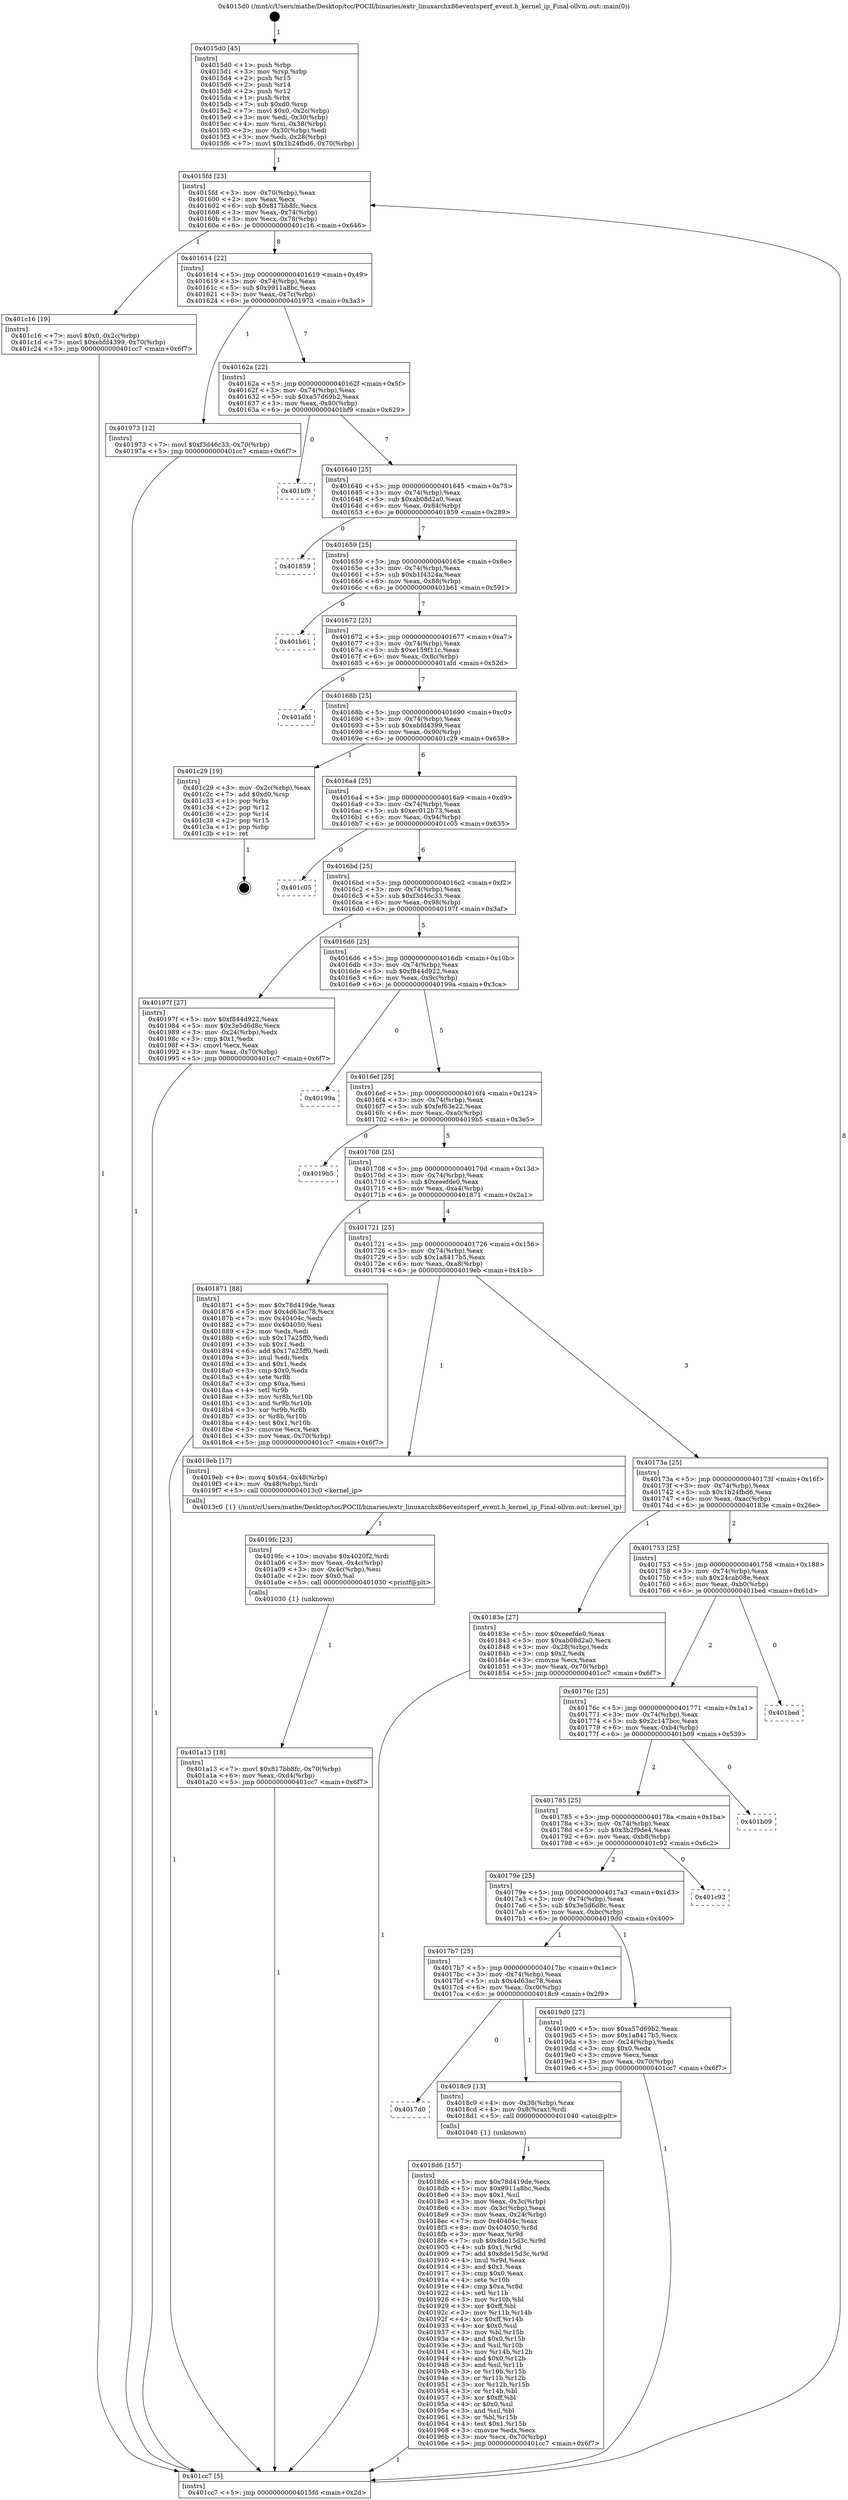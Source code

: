 digraph "0x4015d0" {
  label = "0x4015d0 (/mnt/c/Users/mathe/Desktop/tcc/POCII/binaries/extr_linuxarchx86eventsperf_event.h_kernel_ip_Final-ollvm.out::main(0))"
  labelloc = "t"
  node[shape=record]

  Entry [label="",width=0.3,height=0.3,shape=circle,fillcolor=black,style=filled]
  "0x4015fd" [label="{
     0x4015fd [23]\l
     | [instrs]\l
     &nbsp;&nbsp;0x4015fd \<+3\>: mov -0x70(%rbp),%eax\l
     &nbsp;&nbsp;0x401600 \<+2\>: mov %eax,%ecx\l
     &nbsp;&nbsp;0x401602 \<+6\>: sub $0x817bb8fc,%ecx\l
     &nbsp;&nbsp;0x401608 \<+3\>: mov %eax,-0x74(%rbp)\l
     &nbsp;&nbsp;0x40160b \<+3\>: mov %ecx,-0x78(%rbp)\l
     &nbsp;&nbsp;0x40160e \<+6\>: je 0000000000401c16 \<main+0x646\>\l
  }"]
  "0x401c16" [label="{
     0x401c16 [19]\l
     | [instrs]\l
     &nbsp;&nbsp;0x401c16 \<+7\>: movl $0x0,-0x2c(%rbp)\l
     &nbsp;&nbsp;0x401c1d \<+7\>: movl $0xebfd4399,-0x70(%rbp)\l
     &nbsp;&nbsp;0x401c24 \<+5\>: jmp 0000000000401cc7 \<main+0x6f7\>\l
  }"]
  "0x401614" [label="{
     0x401614 [22]\l
     | [instrs]\l
     &nbsp;&nbsp;0x401614 \<+5\>: jmp 0000000000401619 \<main+0x49\>\l
     &nbsp;&nbsp;0x401619 \<+3\>: mov -0x74(%rbp),%eax\l
     &nbsp;&nbsp;0x40161c \<+5\>: sub $0x9911a8bc,%eax\l
     &nbsp;&nbsp;0x401621 \<+3\>: mov %eax,-0x7c(%rbp)\l
     &nbsp;&nbsp;0x401624 \<+6\>: je 0000000000401973 \<main+0x3a3\>\l
  }"]
  Exit [label="",width=0.3,height=0.3,shape=circle,fillcolor=black,style=filled,peripheries=2]
  "0x401973" [label="{
     0x401973 [12]\l
     | [instrs]\l
     &nbsp;&nbsp;0x401973 \<+7\>: movl $0xf3d46c33,-0x70(%rbp)\l
     &nbsp;&nbsp;0x40197a \<+5\>: jmp 0000000000401cc7 \<main+0x6f7\>\l
  }"]
  "0x40162a" [label="{
     0x40162a [22]\l
     | [instrs]\l
     &nbsp;&nbsp;0x40162a \<+5\>: jmp 000000000040162f \<main+0x5f\>\l
     &nbsp;&nbsp;0x40162f \<+3\>: mov -0x74(%rbp),%eax\l
     &nbsp;&nbsp;0x401632 \<+5\>: sub $0xa57d69b2,%eax\l
     &nbsp;&nbsp;0x401637 \<+3\>: mov %eax,-0x80(%rbp)\l
     &nbsp;&nbsp;0x40163a \<+6\>: je 0000000000401bf9 \<main+0x629\>\l
  }"]
  "0x401a13" [label="{
     0x401a13 [18]\l
     | [instrs]\l
     &nbsp;&nbsp;0x401a13 \<+7\>: movl $0x817bb8fc,-0x70(%rbp)\l
     &nbsp;&nbsp;0x401a1a \<+6\>: mov %eax,-0xd4(%rbp)\l
     &nbsp;&nbsp;0x401a20 \<+5\>: jmp 0000000000401cc7 \<main+0x6f7\>\l
  }"]
  "0x401bf9" [label="{
     0x401bf9\l
  }", style=dashed]
  "0x401640" [label="{
     0x401640 [25]\l
     | [instrs]\l
     &nbsp;&nbsp;0x401640 \<+5\>: jmp 0000000000401645 \<main+0x75\>\l
     &nbsp;&nbsp;0x401645 \<+3\>: mov -0x74(%rbp),%eax\l
     &nbsp;&nbsp;0x401648 \<+5\>: sub $0xab08d2a0,%eax\l
     &nbsp;&nbsp;0x40164d \<+6\>: mov %eax,-0x84(%rbp)\l
     &nbsp;&nbsp;0x401653 \<+6\>: je 0000000000401859 \<main+0x289\>\l
  }"]
  "0x4019fc" [label="{
     0x4019fc [23]\l
     | [instrs]\l
     &nbsp;&nbsp;0x4019fc \<+10\>: movabs $0x4020f2,%rdi\l
     &nbsp;&nbsp;0x401a06 \<+3\>: mov %eax,-0x4c(%rbp)\l
     &nbsp;&nbsp;0x401a09 \<+3\>: mov -0x4c(%rbp),%esi\l
     &nbsp;&nbsp;0x401a0c \<+2\>: mov $0x0,%al\l
     &nbsp;&nbsp;0x401a0e \<+5\>: call 0000000000401030 \<printf@plt\>\l
     | [calls]\l
     &nbsp;&nbsp;0x401030 \{1\} (unknown)\l
  }"]
  "0x401859" [label="{
     0x401859\l
  }", style=dashed]
  "0x401659" [label="{
     0x401659 [25]\l
     | [instrs]\l
     &nbsp;&nbsp;0x401659 \<+5\>: jmp 000000000040165e \<main+0x8e\>\l
     &nbsp;&nbsp;0x40165e \<+3\>: mov -0x74(%rbp),%eax\l
     &nbsp;&nbsp;0x401661 \<+5\>: sub $0xb1f4324a,%eax\l
     &nbsp;&nbsp;0x401666 \<+6\>: mov %eax,-0x88(%rbp)\l
     &nbsp;&nbsp;0x40166c \<+6\>: je 0000000000401b61 \<main+0x591\>\l
  }"]
  "0x4018d6" [label="{
     0x4018d6 [157]\l
     | [instrs]\l
     &nbsp;&nbsp;0x4018d6 \<+5\>: mov $0x78d419de,%ecx\l
     &nbsp;&nbsp;0x4018db \<+5\>: mov $0x9911a8bc,%edx\l
     &nbsp;&nbsp;0x4018e0 \<+3\>: mov $0x1,%sil\l
     &nbsp;&nbsp;0x4018e3 \<+3\>: mov %eax,-0x3c(%rbp)\l
     &nbsp;&nbsp;0x4018e6 \<+3\>: mov -0x3c(%rbp),%eax\l
     &nbsp;&nbsp;0x4018e9 \<+3\>: mov %eax,-0x24(%rbp)\l
     &nbsp;&nbsp;0x4018ec \<+7\>: mov 0x40404c,%eax\l
     &nbsp;&nbsp;0x4018f3 \<+8\>: mov 0x404050,%r8d\l
     &nbsp;&nbsp;0x4018fb \<+3\>: mov %eax,%r9d\l
     &nbsp;&nbsp;0x4018fe \<+7\>: sub $0x8de15d3c,%r9d\l
     &nbsp;&nbsp;0x401905 \<+4\>: sub $0x1,%r9d\l
     &nbsp;&nbsp;0x401909 \<+7\>: add $0x8de15d3c,%r9d\l
     &nbsp;&nbsp;0x401910 \<+4\>: imul %r9d,%eax\l
     &nbsp;&nbsp;0x401914 \<+3\>: and $0x1,%eax\l
     &nbsp;&nbsp;0x401917 \<+3\>: cmp $0x0,%eax\l
     &nbsp;&nbsp;0x40191a \<+4\>: sete %r10b\l
     &nbsp;&nbsp;0x40191e \<+4\>: cmp $0xa,%r8d\l
     &nbsp;&nbsp;0x401922 \<+4\>: setl %r11b\l
     &nbsp;&nbsp;0x401926 \<+3\>: mov %r10b,%bl\l
     &nbsp;&nbsp;0x401929 \<+3\>: xor $0xff,%bl\l
     &nbsp;&nbsp;0x40192c \<+3\>: mov %r11b,%r14b\l
     &nbsp;&nbsp;0x40192f \<+4\>: xor $0xff,%r14b\l
     &nbsp;&nbsp;0x401933 \<+4\>: xor $0x0,%sil\l
     &nbsp;&nbsp;0x401937 \<+3\>: mov %bl,%r15b\l
     &nbsp;&nbsp;0x40193a \<+4\>: and $0x0,%r15b\l
     &nbsp;&nbsp;0x40193e \<+3\>: and %sil,%r10b\l
     &nbsp;&nbsp;0x401941 \<+3\>: mov %r14b,%r12b\l
     &nbsp;&nbsp;0x401944 \<+4\>: and $0x0,%r12b\l
     &nbsp;&nbsp;0x401948 \<+3\>: and %sil,%r11b\l
     &nbsp;&nbsp;0x40194b \<+3\>: or %r10b,%r15b\l
     &nbsp;&nbsp;0x40194e \<+3\>: or %r11b,%r12b\l
     &nbsp;&nbsp;0x401951 \<+3\>: xor %r12b,%r15b\l
     &nbsp;&nbsp;0x401954 \<+3\>: or %r14b,%bl\l
     &nbsp;&nbsp;0x401957 \<+3\>: xor $0xff,%bl\l
     &nbsp;&nbsp;0x40195a \<+4\>: or $0x0,%sil\l
     &nbsp;&nbsp;0x40195e \<+3\>: and %sil,%bl\l
     &nbsp;&nbsp;0x401961 \<+3\>: or %bl,%r15b\l
     &nbsp;&nbsp;0x401964 \<+4\>: test $0x1,%r15b\l
     &nbsp;&nbsp;0x401968 \<+3\>: cmovne %edx,%ecx\l
     &nbsp;&nbsp;0x40196b \<+3\>: mov %ecx,-0x70(%rbp)\l
     &nbsp;&nbsp;0x40196e \<+5\>: jmp 0000000000401cc7 \<main+0x6f7\>\l
  }"]
  "0x401b61" [label="{
     0x401b61\l
  }", style=dashed]
  "0x401672" [label="{
     0x401672 [25]\l
     | [instrs]\l
     &nbsp;&nbsp;0x401672 \<+5\>: jmp 0000000000401677 \<main+0xa7\>\l
     &nbsp;&nbsp;0x401677 \<+3\>: mov -0x74(%rbp),%eax\l
     &nbsp;&nbsp;0x40167a \<+5\>: sub $0xe159f11c,%eax\l
     &nbsp;&nbsp;0x40167f \<+6\>: mov %eax,-0x8c(%rbp)\l
     &nbsp;&nbsp;0x401685 \<+6\>: je 0000000000401afd \<main+0x52d\>\l
  }"]
  "0x4017d0" [label="{
     0x4017d0\l
  }", style=dashed]
  "0x401afd" [label="{
     0x401afd\l
  }", style=dashed]
  "0x40168b" [label="{
     0x40168b [25]\l
     | [instrs]\l
     &nbsp;&nbsp;0x40168b \<+5\>: jmp 0000000000401690 \<main+0xc0\>\l
     &nbsp;&nbsp;0x401690 \<+3\>: mov -0x74(%rbp),%eax\l
     &nbsp;&nbsp;0x401693 \<+5\>: sub $0xebfd4399,%eax\l
     &nbsp;&nbsp;0x401698 \<+6\>: mov %eax,-0x90(%rbp)\l
     &nbsp;&nbsp;0x40169e \<+6\>: je 0000000000401c29 \<main+0x659\>\l
  }"]
  "0x4018c9" [label="{
     0x4018c9 [13]\l
     | [instrs]\l
     &nbsp;&nbsp;0x4018c9 \<+4\>: mov -0x38(%rbp),%rax\l
     &nbsp;&nbsp;0x4018cd \<+4\>: mov 0x8(%rax),%rdi\l
     &nbsp;&nbsp;0x4018d1 \<+5\>: call 0000000000401040 \<atoi@plt\>\l
     | [calls]\l
     &nbsp;&nbsp;0x401040 \{1\} (unknown)\l
  }"]
  "0x401c29" [label="{
     0x401c29 [19]\l
     | [instrs]\l
     &nbsp;&nbsp;0x401c29 \<+3\>: mov -0x2c(%rbp),%eax\l
     &nbsp;&nbsp;0x401c2c \<+7\>: add $0xd0,%rsp\l
     &nbsp;&nbsp;0x401c33 \<+1\>: pop %rbx\l
     &nbsp;&nbsp;0x401c34 \<+2\>: pop %r12\l
     &nbsp;&nbsp;0x401c36 \<+2\>: pop %r14\l
     &nbsp;&nbsp;0x401c38 \<+2\>: pop %r15\l
     &nbsp;&nbsp;0x401c3a \<+1\>: pop %rbp\l
     &nbsp;&nbsp;0x401c3b \<+1\>: ret\l
  }"]
  "0x4016a4" [label="{
     0x4016a4 [25]\l
     | [instrs]\l
     &nbsp;&nbsp;0x4016a4 \<+5\>: jmp 00000000004016a9 \<main+0xd9\>\l
     &nbsp;&nbsp;0x4016a9 \<+3\>: mov -0x74(%rbp),%eax\l
     &nbsp;&nbsp;0x4016ac \<+5\>: sub $0xec012b73,%eax\l
     &nbsp;&nbsp;0x4016b1 \<+6\>: mov %eax,-0x94(%rbp)\l
     &nbsp;&nbsp;0x4016b7 \<+6\>: je 0000000000401c05 \<main+0x635\>\l
  }"]
  "0x4017b7" [label="{
     0x4017b7 [25]\l
     | [instrs]\l
     &nbsp;&nbsp;0x4017b7 \<+5\>: jmp 00000000004017bc \<main+0x1ec\>\l
     &nbsp;&nbsp;0x4017bc \<+3\>: mov -0x74(%rbp),%eax\l
     &nbsp;&nbsp;0x4017bf \<+5\>: sub $0x4d63ac78,%eax\l
     &nbsp;&nbsp;0x4017c4 \<+6\>: mov %eax,-0xc0(%rbp)\l
     &nbsp;&nbsp;0x4017ca \<+6\>: je 00000000004018c9 \<main+0x2f9\>\l
  }"]
  "0x401c05" [label="{
     0x401c05\l
  }", style=dashed]
  "0x4016bd" [label="{
     0x4016bd [25]\l
     | [instrs]\l
     &nbsp;&nbsp;0x4016bd \<+5\>: jmp 00000000004016c2 \<main+0xf2\>\l
     &nbsp;&nbsp;0x4016c2 \<+3\>: mov -0x74(%rbp),%eax\l
     &nbsp;&nbsp;0x4016c5 \<+5\>: sub $0xf3d46c33,%eax\l
     &nbsp;&nbsp;0x4016ca \<+6\>: mov %eax,-0x98(%rbp)\l
     &nbsp;&nbsp;0x4016d0 \<+6\>: je 000000000040197f \<main+0x3af\>\l
  }"]
  "0x4019d0" [label="{
     0x4019d0 [27]\l
     | [instrs]\l
     &nbsp;&nbsp;0x4019d0 \<+5\>: mov $0xa57d69b2,%eax\l
     &nbsp;&nbsp;0x4019d5 \<+5\>: mov $0x1a8417b5,%ecx\l
     &nbsp;&nbsp;0x4019da \<+3\>: mov -0x24(%rbp),%edx\l
     &nbsp;&nbsp;0x4019dd \<+3\>: cmp $0x0,%edx\l
     &nbsp;&nbsp;0x4019e0 \<+3\>: cmove %ecx,%eax\l
     &nbsp;&nbsp;0x4019e3 \<+3\>: mov %eax,-0x70(%rbp)\l
     &nbsp;&nbsp;0x4019e6 \<+5\>: jmp 0000000000401cc7 \<main+0x6f7\>\l
  }"]
  "0x40197f" [label="{
     0x40197f [27]\l
     | [instrs]\l
     &nbsp;&nbsp;0x40197f \<+5\>: mov $0xf844d922,%eax\l
     &nbsp;&nbsp;0x401984 \<+5\>: mov $0x3e5d6d8c,%ecx\l
     &nbsp;&nbsp;0x401989 \<+3\>: mov -0x24(%rbp),%edx\l
     &nbsp;&nbsp;0x40198c \<+3\>: cmp $0x1,%edx\l
     &nbsp;&nbsp;0x40198f \<+3\>: cmovl %ecx,%eax\l
     &nbsp;&nbsp;0x401992 \<+3\>: mov %eax,-0x70(%rbp)\l
     &nbsp;&nbsp;0x401995 \<+5\>: jmp 0000000000401cc7 \<main+0x6f7\>\l
  }"]
  "0x4016d6" [label="{
     0x4016d6 [25]\l
     | [instrs]\l
     &nbsp;&nbsp;0x4016d6 \<+5\>: jmp 00000000004016db \<main+0x10b\>\l
     &nbsp;&nbsp;0x4016db \<+3\>: mov -0x74(%rbp),%eax\l
     &nbsp;&nbsp;0x4016de \<+5\>: sub $0xf844d922,%eax\l
     &nbsp;&nbsp;0x4016e3 \<+6\>: mov %eax,-0x9c(%rbp)\l
     &nbsp;&nbsp;0x4016e9 \<+6\>: je 000000000040199a \<main+0x3ca\>\l
  }"]
  "0x40179e" [label="{
     0x40179e [25]\l
     | [instrs]\l
     &nbsp;&nbsp;0x40179e \<+5\>: jmp 00000000004017a3 \<main+0x1d3\>\l
     &nbsp;&nbsp;0x4017a3 \<+3\>: mov -0x74(%rbp),%eax\l
     &nbsp;&nbsp;0x4017a6 \<+5\>: sub $0x3e5d6d8c,%eax\l
     &nbsp;&nbsp;0x4017ab \<+6\>: mov %eax,-0xbc(%rbp)\l
     &nbsp;&nbsp;0x4017b1 \<+6\>: je 00000000004019d0 \<main+0x400\>\l
  }"]
  "0x40199a" [label="{
     0x40199a\l
  }", style=dashed]
  "0x4016ef" [label="{
     0x4016ef [25]\l
     | [instrs]\l
     &nbsp;&nbsp;0x4016ef \<+5\>: jmp 00000000004016f4 \<main+0x124\>\l
     &nbsp;&nbsp;0x4016f4 \<+3\>: mov -0x74(%rbp),%eax\l
     &nbsp;&nbsp;0x4016f7 \<+5\>: sub $0xfef63e22,%eax\l
     &nbsp;&nbsp;0x4016fc \<+6\>: mov %eax,-0xa0(%rbp)\l
     &nbsp;&nbsp;0x401702 \<+6\>: je 00000000004019b5 \<main+0x3e5\>\l
  }"]
  "0x401c92" [label="{
     0x401c92\l
  }", style=dashed]
  "0x4019b5" [label="{
     0x4019b5\l
  }", style=dashed]
  "0x401708" [label="{
     0x401708 [25]\l
     | [instrs]\l
     &nbsp;&nbsp;0x401708 \<+5\>: jmp 000000000040170d \<main+0x13d\>\l
     &nbsp;&nbsp;0x40170d \<+3\>: mov -0x74(%rbp),%eax\l
     &nbsp;&nbsp;0x401710 \<+5\>: sub $0xeeefde0,%eax\l
     &nbsp;&nbsp;0x401715 \<+6\>: mov %eax,-0xa4(%rbp)\l
     &nbsp;&nbsp;0x40171b \<+6\>: je 0000000000401871 \<main+0x2a1\>\l
  }"]
  "0x401785" [label="{
     0x401785 [25]\l
     | [instrs]\l
     &nbsp;&nbsp;0x401785 \<+5\>: jmp 000000000040178a \<main+0x1ba\>\l
     &nbsp;&nbsp;0x40178a \<+3\>: mov -0x74(%rbp),%eax\l
     &nbsp;&nbsp;0x40178d \<+5\>: sub $0x3b2f9de4,%eax\l
     &nbsp;&nbsp;0x401792 \<+6\>: mov %eax,-0xb8(%rbp)\l
     &nbsp;&nbsp;0x401798 \<+6\>: je 0000000000401c92 \<main+0x6c2\>\l
  }"]
  "0x401871" [label="{
     0x401871 [88]\l
     | [instrs]\l
     &nbsp;&nbsp;0x401871 \<+5\>: mov $0x78d419de,%eax\l
     &nbsp;&nbsp;0x401876 \<+5\>: mov $0x4d63ac78,%ecx\l
     &nbsp;&nbsp;0x40187b \<+7\>: mov 0x40404c,%edx\l
     &nbsp;&nbsp;0x401882 \<+7\>: mov 0x404050,%esi\l
     &nbsp;&nbsp;0x401889 \<+2\>: mov %edx,%edi\l
     &nbsp;&nbsp;0x40188b \<+6\>: sub $0x17a25ff0,%edi\l
     &nbsp;&nbsp;0x401891 \<+3\>: sub $0x1,%edi\l
     &nbsp;&nbsp;0x401894 \<+6\>: add $0x17a25ff0,%edi\l
     &nbsp;&nbsp;0x40189a \<+3\>: imul %edi,%edx\l
     &nbsp;&nbsp;0x40189d \<+3\>: and $0x1,%edx\l
     &nbsp;&nbsp;0x4018a0 \<+3\>: cmp $0x0,%edx\l
     &nbsp;&nbsp;0x4018a3 \<+4\>: sete %r8b\l
     &nbsp;&nbsp;0x4018a7 \<+3\>: cmp $0xa,%esi\l
     &nbsp;&nbsp;0x4018aa \<+4\>: setl %r9b\l
     &nbsp;&nbsp;0x4018ae \<+3\>: mov %r8b,%r10b\l
     &nbsp;&nbsp;0x4018b1 \<+3\>: and %r9b,%r10b\l
     &nbsp;&nbsp;0x4018b4 \<+3\>: xor %r9b,%r8b\l
     &nbsp;&nbsp;0x4018b7 \<+3\>: or %r8b,%r10b\l
     &nbsp;&nbsp;0x4018ba \<+4\>: test $0x1,%r10b\l
     &nbsp;&nbsp;0x4018be \<+3\>: cmovne %ecx,%eax\l
     &nbsp;&nbsp;0x4018c1 \<+3\>: mov %eax,-0x70(%rbp)\l
     &nbsp;&nbsp;0x4018c4 \<+5\>: jmp 0000000000401cc7 \<main+0x6f7\>\l
  }"]
  "0x401721" [label="{
     0x401721 [25]\l
     | [instrs]\l
     &nbsp;&nbsp;0x401721 \<+5\>: jmp 0000000000401726 \<main+0x156\>\l
     &nbsp;&nbsp;0x401726 \<+3\>: mov -0x74(%rbp),%eax\l
     &nbsp;&nbsp;0x401729 \<+5\>: sub $0x1a8417b5,%eax\l
     &nbsp;&nbsp;0x40172e \<+6\>: mov %eax,-0xa8(%rbp)\l
     &nbsp;&nbsp;0x401734 \<+6\>: je 00000000004019eb \<main+0x41b\>\l
  }"]
  "0x401b09" [label="{
     0x401b09\l
  }", style=dashed]
  "0x4019eb" [label="{
     0x4019eb [17]\l
     | [instrs]\l
     &nbsp;&nbsp;0x4019eb \<+8\>: movq $0x64,-0x48(%rbp)\l
     &nbsp;&nbsp;0x4019f3 \<+4\>: mov -0x48(%rbp),%rdi\l
     &nbsp;&nbsp;0x4019f7 \<+5\>: call 00000000004013c0 \<kernel_ip\>\l
     | [calls]\l
     &nbsp;&nbsp;0x4013c0 \{1\} (/mnt/c/Users/mathe/Desktop/tcc/POCII/binaries/extr_linuxarchx86eventsperf_event.h_kernel_ip_Final-ollvm.out::kernel_ip)\l
  }"]
  "0x40173a" [label="{
     0x40173a [25]\l
     | [instrs]\l
     &nbsp;&nbsp;0x40173a \<+5\>: jmp 000000000040173f \<main+0x16f\>\l
     &nbsp;&nbsp;0x40173f \<+3\>: mov -0x74(%rbp),%eax\l
     &nbsp;&nbsp;0x401742 \<+5\>: sub $0x1b24fbd6,%eax\l
     &nbsp;&nbsp;0x401747 \<+6\>: mov %eax,-0xac(%rbp)\l
     &nbsp;&nbsp;0x40174d \<+6\>: je 000000000040183e \<main+0x26e\>\l
  }"]
  "0x40176c" [label="{
     0x40176c [25]\l
     | [instrs]\l
     &nbsp;&nbsp;0x40176c \<+5\>: jmp 0000000000401771 \<main+0x1a1\>\l
     &nbsp;&nbsp;0x401771 \<+3\>: mov -0x74(%rbp),%eax\l
     &nbsp;&nbsp;0x401774 \<+5\>: sub $0x2c147bcc,%eax\l
     &nbsp;&nbsp;0x401779 \<+6\>: mov %eax,-0xb4(%rbp)\l
     &nbsp;&nbsp;0x40177f \<+6\>: je 0000000000401b09 \<main+0x539\>\l
  }"]
  "0x40183e" [label="{
     0x40183e [27]\l
     | [instrs]\l
     &nbsp;&nbsp;0x40183e \<+5\>: mov $0xeeefde0,%eax\l
     &nbsp;&nbsp;0x401843 \<+5\>: mov $0xab08d2a0,%ecx\l
     &nbsp;&nbsp;0x401848 \<+3\>: mov -0x28(%rbp),%edx\l
     &nbsp;&nbsp;0x40184b \<+3\>: cmp $0x2,%edx\l
     &nbsp;&nbsp;0x40184e \<+3\>: cmovne %ecx,%eax\l
     &nbsp;&nbsp;0x401851 \<+3\>: mov %eax,-0x70(%rbp)\l
     &nbsp;&nbsp;0x401854 \<+5\>: jmp 0000000000401cc7 \<main+0x6f7\>\l
  }"]
  "0x401753" [label="{
     0x401753 [25]\l
     | [instrs]\l
     &nbsp;&nbsp;0x401753 \<+5\>: jmp 0000000000401758 \<main+0x188\>\l
     &nbsp;&nbsp;0x401758 \<+3\>: mov -0x74(%rbp),%eax\l
     &nbsp;&nbsp;0x40175b \<+5\>: sub $0x24cab08e,%eax\l
     &nbsp;&nbsp;0x401760 \<+6\>: mov %eax,-0xb0(%rbp)\l
     &nbsp;&nbsp;0x401766 \<+6\>: je 0000000000401bed \<main+0x61d\>\l
  }"]
  "0x401cc7" [label="{
     0x401cc7 [5]\l
     | [instrs]\l
     &nbsp;&nbsp;0x401cc7 \<+5\>: jmp 00000000004015fd \<main+0x2d\>\l
  }"]
  "0x4015d0" [label="{
     0x4015d0 [45]\l
     | [instrs]\l
     &nbsp;&nbsp;0x4015d0 \<+1\>: push %rbp\l
     &nbsp;&nbsp;0x4015d1 \<+3\>: mov %rsp,%rbp\l
     &nbsp;&nbsp;0x4015d4 \<+2\>: push %r15\l
     &nbsp;&nbsp;0x4015d6 \<+2\>: push %r14\l
     &nbsp;&nbsp;0x4015d8 \<+2\>: push %r12\l
     &nbsp;&nbsp;0x4015da \<+1\>: push %rbx\l
     &nbsp;&nbsp;0x4015db \<+7\>: sub $0xd0,%rsp\l
     &nbsp;&nbsp;0x4015e2 \<+7\>: movl $0x0,-0x2c(%rbp)\l
     &nbsp;&nbsp;0x4015e9 \<+3\>: mov %edi,-0x30(%rbp)\l
     &nbsp;&nbsp;0x4015ec \<+4\>: mov %rsi,-0x38(%rbp)\l
     &nbsp;&nbsp;0x4015f0 \<+3\>: mov -0x30(%rbp),%edi\l
     &nbsp;&nbsp;0x4015f3 \<+3\>: mov %edi,-0x28(%rbp)\l
     &nbsp;&nbsp;0x4015f6 \<+7\>: movl $0x1b24fbd6,-0x70(%rbp)\l
  }"]
  "0x401bed" [label="{
     0x401bed\l
  }", style=dashed]
  Entry -> "0x4015d0" [label=" 1"]
  "0x4015fd" -> "0x401c16" [label=" 1"]
  "0x4015fd" -> "0x401614" [label=" 8"]
  "0x401c29" -> Exit [label=" 1"]
  "0x401614" -> "0x401973" [label=" 1"]
  "0x401614" -> "0x40162a" [label=" 7"]
  "0x401c16" -> "0x401cc7" [label=" 1"]
  "0x40162a" -> "0x401bf9" [label=" 0"]
  "0x40162a" -> "0x401640" [label=" 7"]
  "0x401a13" -> "0x401cc7" [label=" 1"]
  "0x401640" -> "0x401859" [label=" 0"]
  "0x401640" -> "0x401659" [label=" 7"]
  "0x4019fc" -> "0x401a13" [label=" 1"]
  "0x401659" -> "0x401b61" [label=" 0"]
  "0x401659" -> "0x401672" [label=" 7"]
  "0x4019eb" -> "0x4019fc" [label=" 1"]
  "0x401672" -> "0x401afd" [label=" 0"]
  "0x401672" -> "0x40168b" [label=" 7"]
  "0x4019d0" -> "0x401cc7" [label=" 1"]
  "0x40168b" -> "0x401c29" [label=" 1"]
  "0x40168b" -> "0x4016a4" [label=" 6"]
  "0x40197f" -> "0x401cc7" [label=" 1"]
  "0x4016a4" -> "0x401c05" [label=" 0"]
  "0x4016a4" -> "0x4016bd" [label=" 6"]
  "0x4018d6" -> "0x401cc7" [label=" 1"]
  "0x4016bd" -> "0x40197f" [label=" 1"]
  "0x4016bd" -> "0x4016d6" [label=" 5"]
  "0x4018c9" -> "0x4018d6" [label=" 1"]
  "0x4016d6" -> "0x40199a" [label=" 0"]
  "0x4016d6" -> "0x4016ef" [label=" 5"]
  "0x4017b7" -> "0x4018c9" [label=" 1"]
  "0x4016ef" -> "0x4019b5" [label=" 0"]
  "0x4016ef" -> "0x401708" [label=" 5"]
  "0x401973" -> "0x401cc7" [label=" 1"]
  "0x401708" -> "0x401871" [label=" 1"]
  "0x401708" -> "0x401721" [label=" 4"]
  "0x40179e" -> "0x4019d0" [label=" 1"]
  "0x401721" -> "0x4019eb" [label=" 1"]
  "0x401721" -> "0x40173a" [label=" 3"]
  "0x4017b7" -> "0x4017d0" [label=" 0"]
  "0x40173a" -> "0x40183e" [label=" 1"]
  "0x40173a" -> "0x401753" [label=" 2"]
  "0x40183e" -> "0x401cc7" [label=" 1"]
  "0x4015d0" -> "0x4015fd" [label=" 1"]
  "0x401cc7" -> "0x4015fd" [label=" 8"]
  "0x401871" -> "0x401cc7" [label=" 1"]
  "0x401785" -> "0x401c92" [label=" 0"]
  "0x401753" -> "0x401bed" [label=" 0"]
  "0x401753" -> "0x40176c" [label=" 2"]
  "0x401785" -> "0x40179e" [label=" 2"]
  "0x40176c" -> "0x401b09" [label=" 0"]
  "0x40176c" -> "0x401785" [label=" 2"]
  "0x40179e" -> "0x4017b7" [label=" 1"]
}
